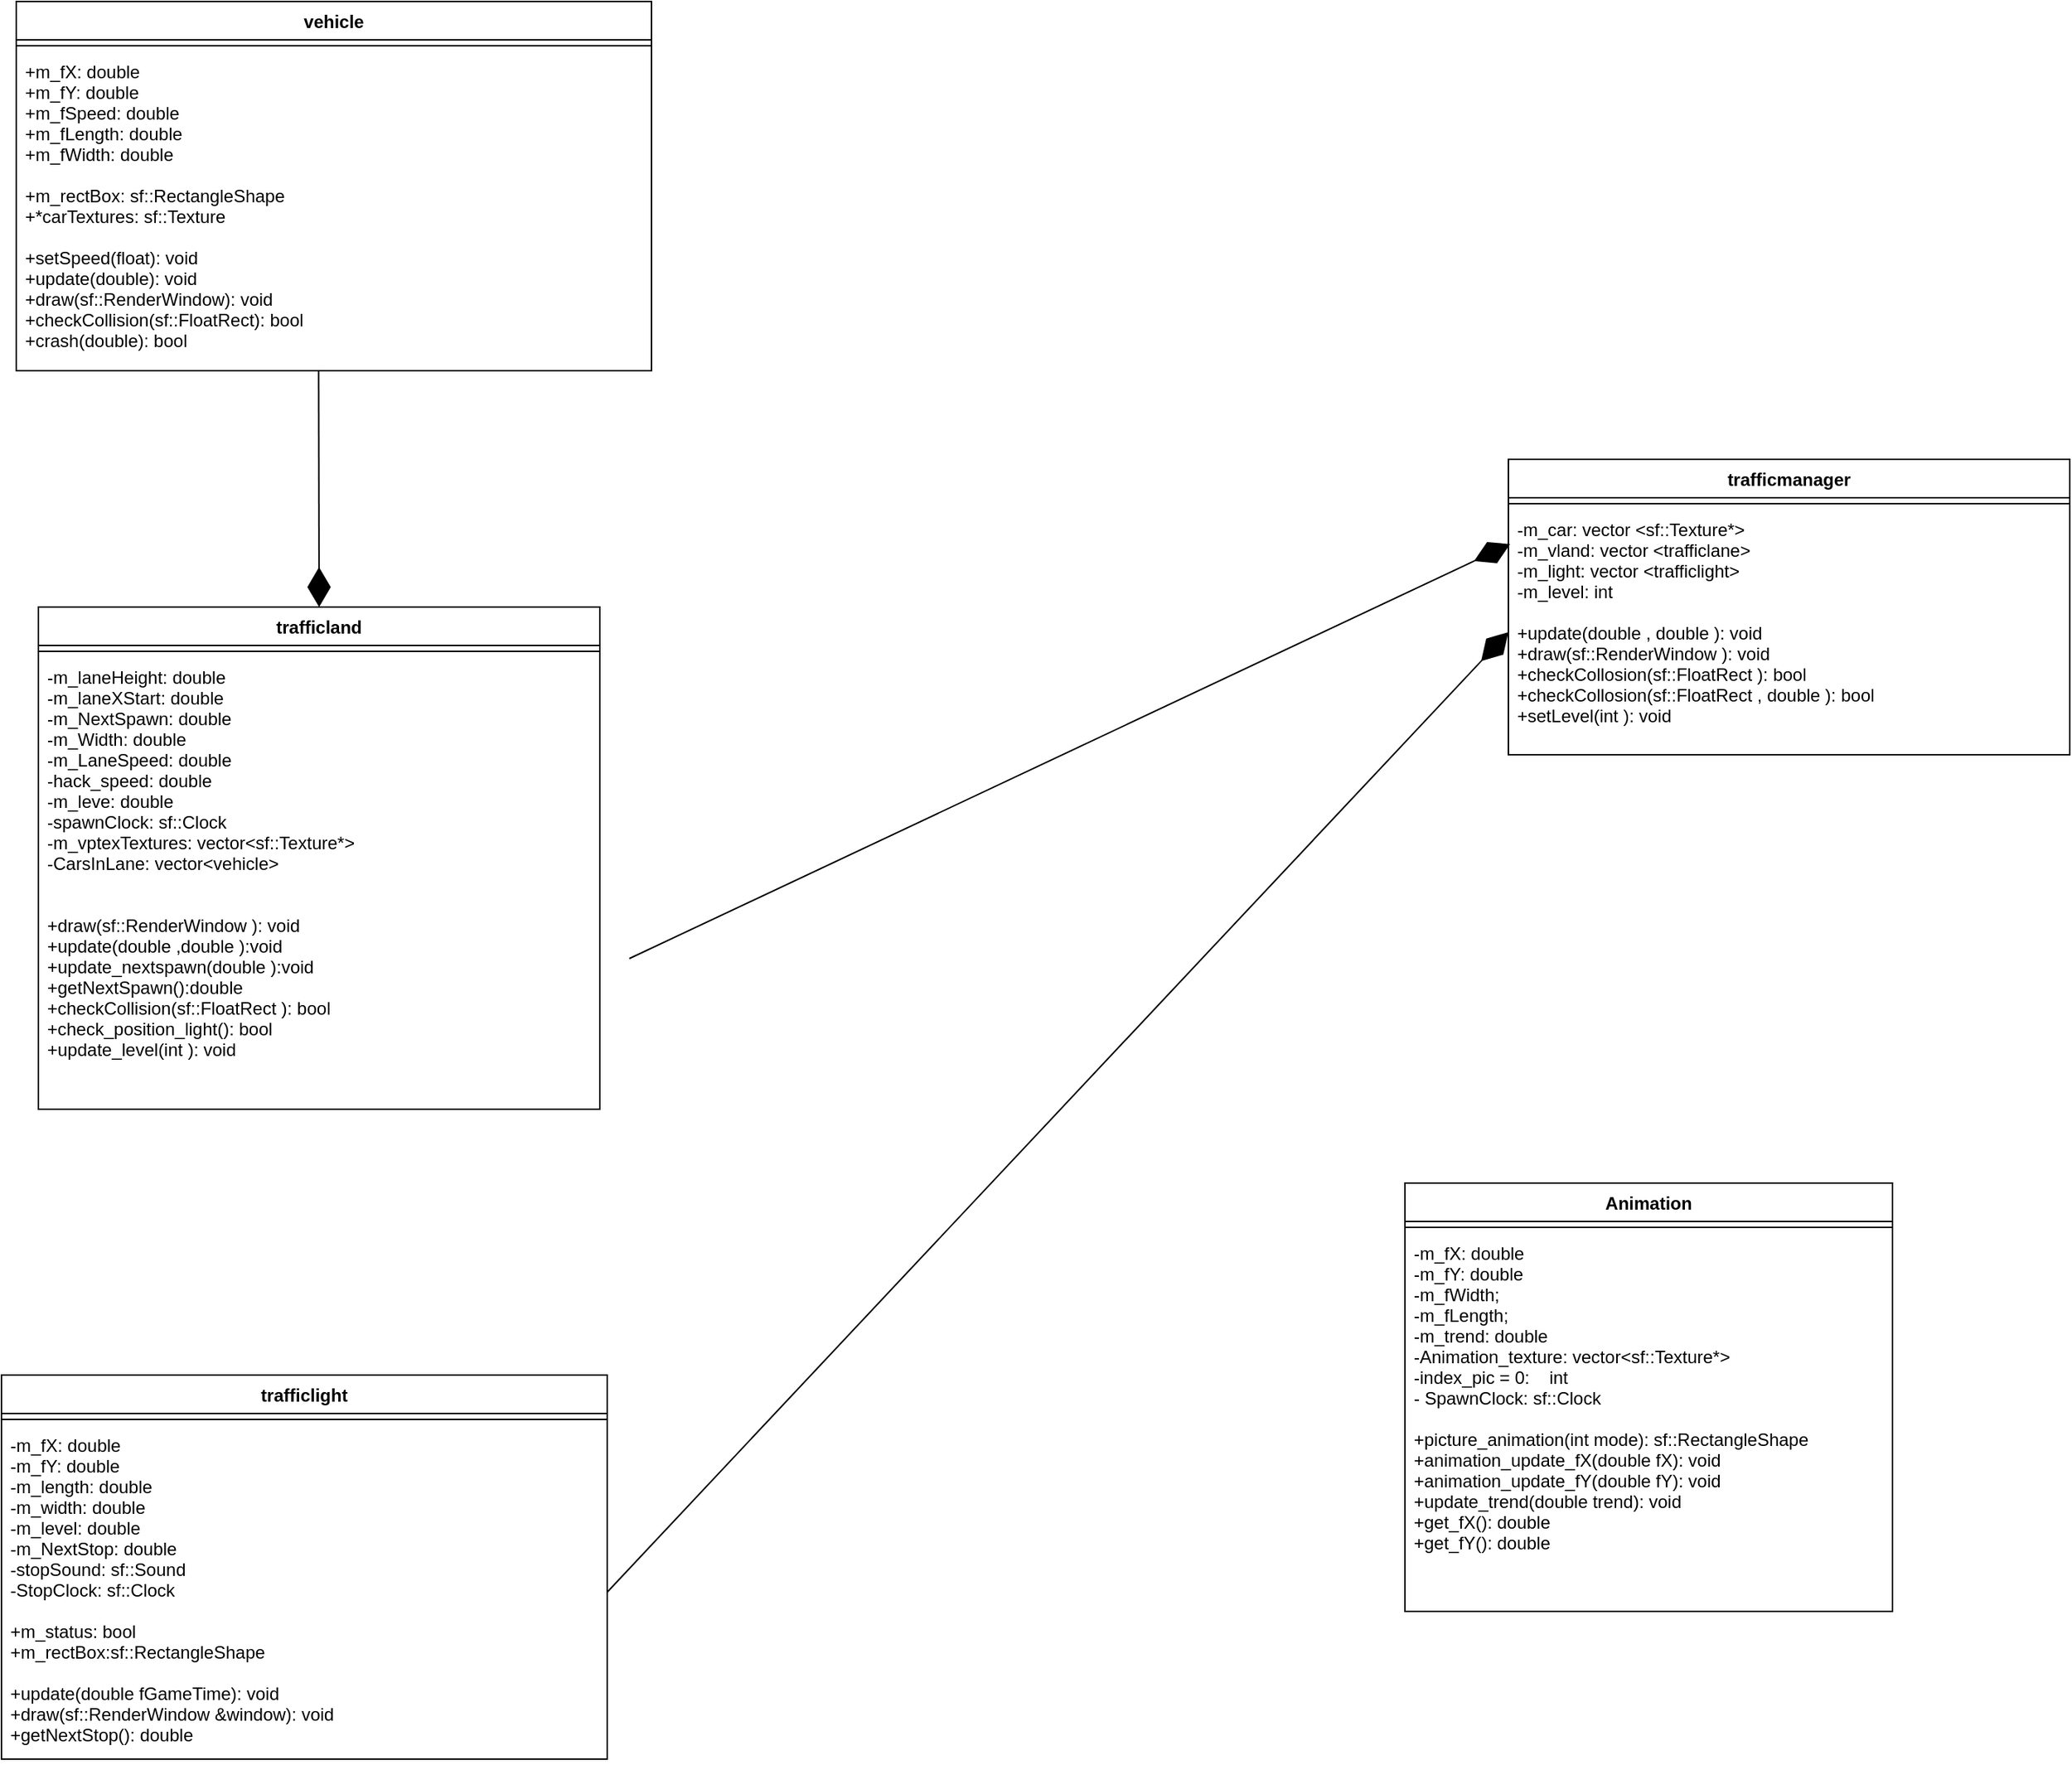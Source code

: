 <mxfile version="13.6.10" type="device"><diagram id="sVY4Dj6FHKgKnwTrYVzO" name="Page-1"><mxGraphModel dx="1888" dy="1675" grid="1" gridSize="10" guides="1" tooltips="1" connect="1" arrows="1" fold="1" page="1" pageScale="1" pageWidth="850" pageHeight="1100" math="0" shadow="0"><root><mxCell id="0"/><mxCell id="1" parent="0"/><mxCell id="4aHIQNort9aY9trP6_XR-9" value="vehicle" style="swimlane;fontStyle=1;align=center;verticalAlign=top;childLayout=stackLayout;horizontal=1;startSize=26;horizontalStack=0;resizeParent=1;resizeParentMax=0;resizeLast=0;collapsible=1;marginBottom=0;" parent="1" vertex="1"><mxGeometry x="-650" y="-550" width="430" height="250" as="geometry"/></mxCell><mxCell id="4aHIQNort9aY9trP6_XR-11" value="" style="line;strokeWidth=1;fillColor=none;align=left;verticalAlign=middle;spacingTop=-1;spacingLeft=3;spacingRight=3;rotatable=0;labelPosition=right;points=[];portConstraint=eastwest;" parent="4aHIQNort9aY9trP6_XR-9" vertex="1"><mxGeometry y="26" width="430" height="8" as="geometry"/></mxCell><mxCell id="4aHIQNort9aY9trP6_XR-10" value="+m_fX: double &#10;+m_fY: double &#10;+m_fSpeed: double &#10;+m_fLength: double &#10;+m_fWidth: double &#10;&#10;+m_rectBox: sf::RectangleShape &#10;+*carTextures: sf::Texture &#10;&#10;+setSpeed(float): void &#10;+update(double): void &#10;+draw(sf::RenderWindow): void &#10;+checkCollision(sf::FloatRect): bool &#10;+crash(double): bool &#10;" style="text;strokeColor=none;fillColor=none;align=left;verticalAlign=top;spacingLeft=4;spacingRight=4;overflow=hidden;rotatable=0;points=[[0,0.5],[1,0.5]];portConstraint=eastwest;" parent="4aHIQNort9aY9trP6_XR-9" vertex="1"><mxGeometry y="34" width="430" height="216" as="geometry"/></mxCell><mxCell id="4aHIQNort9aY9trP6_XR-13" value="trafficmanager" style="swimlane;fontStyle=1;align=center;verticalAlign=top;childLayout=stackLayout;horizontal=1;startSize=26;horizontalStack=0;resizeParent=1;resizeParentMax=0;resizeLast=0;collapsible=1;marginBottom=0;" parent="1" vertex="1"><mxGeometry x="360" y="-240" width="380" height="200" as="geometry"/></mxCell><mxCell id="4aHIQNort9aY9trP6_XR-14" value="" style="line;strokeWidth=1;fillColor=none;align=left;verticalAlign=middle;spacingTop=-1;spacingLeft=3;spacingRight=3;rotatable=0;labelPosition=right;points=[];portConstraint=eastwest;" parent="4aHIQNort9aY9trP6_XR-13" vertex="1"><mxGeometry y="26" width="380" height="8" as="geometry"/></mxCell><mxCell id="4aHIQNort9aY9trP6_XR-15" value="-m_car: vector &lt;sf::Texture*&gt; &#10;-m_vland: vector &lt;trafficlane&gt;&#10;-m_light: vector &lt;trafficlight&gt; &#10;-m_level: int &#10;&#10;+update(double , double ): void &#10;+draw(sf::RenderWindow ): void &#10;+checkCollosion(sf::FloatRect ): bool &#10;+checkCollosion(sf::FloatRect , double ): bool &#10;+setLevel(int ): void " style="text;strokeColor=none;fillColor=none;align=left;verticalAlign=top;spacingLeft=4;spacingRight=4;overflow=hidden;rotatable=0;points=[[0,0.5],[1,0.5]];portConstraint=eastwest;" parent="4aHIQNort9aY9trP6_XR-13" vertex="1"><mxGeometry y="34" width="380" height="166" as="geometry"/></mxCell><mxCell id="4aHIQNort9aY9trP6_XR-16" value="trafficlight" style="swimlane;fontStyle=1;align=center;verticalAlign=top;childLayout=stackLayout;horizontal=1;startSize=26;horizontalStack=0;resizeParent=1;resizeParentMax=0;resizeLast=0;collapsible=1;marginBottom=0;" parent="1" vertex="1"><mxGeometry x="-660" y="380" width="410" height="260" as="geometry"/></mxCell><mxCell id="4aHIQNort9aY9trP6_XR-17" value="" style="line;strokeWidth=1;fillColor=none;align=left;verticalAlign=middle;spacingTop=-1;spacingLeft=3;spacingRight=3;rotatable=0;labelPosition=right;points=[];portConstraint=eastwest;" parent="4aHIQNort9aY9trP6_XR-16" vertex="1"><mxGeometry y="26" width="410" height="8" as="geometry"/></mxCell><mxCell id="4aHIQNort9aY9trP6_XR-18" value="-m_fX: double &#10;-m_fY: double &#10;-m_length: double &#10;-m_width: double &#10;-m_level: double &#10;-m_NextStop: double &#10;-stopSound: sf::Sound &#10;-StopClock: sf::Clock &#10;&#10;+m_status: bool &#10;+m_rectBox:sf::RectangleShape &#10;&#10;+update(double fGameTime): void &#10;+draw(sf::RenderWindow &amp;window): void &#10;+getNextStop(): double &#10;" style="text;strokeColor=none;fillColor=none;align=left;verticalAlign=top;spacingLeft=4;spacingRight=4;overflow=hidden;rotatable=0;points=[[0,0.5],[1,0.5]];portConstraint=eastwest;" parent="4aHIQNort9aY9trP6_XR-16" vertex="1"><mxGeometry y="34" width="410" height="226" as="geometry"/></mxCell><mxCell id="4aHIQNort9aY9trP6_XR-19" value="trafficland" style="swimlane;fontStyle=1;align=center;verticalAlign=top;childLayout=stackLayout;horizontal=1;startSize=26;horizontalStack=0;resizeParent=1;resizeParentMax=0;resizeLast=0;collapsible=1;marginBottom=0;" parent="1" vertex="1"><mxGeometry x="-635" y="-140" width="380" height="340" as="geometry"/></mxCell><mxCell id="4aHIQNort9aY9trP6_XR-20" value="" style="line;strokeWidth=1;fillColor=none;align=left;verticalAlign=middle;spacingTop=-1;spacingLeft=3;spacingRight=3;rotatable=0;labelPosition=right;points=[];portConstraint=eastwest;" parent="4aHIQNort9aY9trP6_XR-19" vertex="1"><mxGeometry y="26" width="380" height="8" as="geometry"/></mxCell><mxCell id="4aHIQNort9aY9trP6_XR-21" value="-m_laneHeight: double&#10;-m_laneXStart: double&#10;-m_NextSpawn: double&#10;-m_Width: double&#10;-m_LaneSpeed: double&#10;-hack_speed: double&#10;-m_leve: double &#10;-spawnClock: sf::Clock&#10;-m_vptexTextures: vector&lt;sf::Texture*&gt;&#10;-CarsInLane: vector&lt;vehicle&gt; &#10;&#10;&#10;+draw(sf::RenderWindow ): void &#10;+update(double ,double ):void &#10;+update_nextspawn(double ):void &#10;+getNextSpawn():double&#10;+checkCollision(sf::FloatRect ): bool&#10;+check_position_light(): bool &#10;+update_level(int ): void" style="text;strokeColor=none;fillColor=none;align=left;verticalAlign=top;spacingLeft=4;spacingRight=4;overflow=hidden;rotatable=0;points=[[0,0.5],[1,0.5]];portConstraint=eastwest;" parent="4aHIQNort9aY9trP6_XR-19" vertex="1"><mxGeometry y="34" width="380" height="306" as="geometry"/></mxCell><mxCell id="4aHIQNort9aY9trP6_XR-30" value="Animation" style="swimlane;fontStyle=1;align=center;verticalAlign=top;childLayout=stackLayout;horizontal=1;startSize=26;horizontalStack=0;resizeParent=1;resizeParentMax=0;resizeLast=0;collapsible=1;marginBottom=0;" parent="1" vertex="1"><mxGeometry x="290" y="250" width="330" height="290" as="geometry"/></mxCell><mxCell id="4aHIQNort9aY9trP6_XR-31" value="" style="line;strokeWidth=1;fillColor=none;align=left;verticalAlign=middle;spacingTop=-1;spacingLeft=3;spacingRight=3;rotatable=0;labelPosition=right;points=[];portConstraint=eastwest;" parent="4aHIQNort9aY9trP6_XR-30" vertex="1"><mxGeometry y="26" width="330" height="8" as="geometry"/></mxCell><mxCell id="4aHIQNort9aY9trP6_XR-32" value="-m_fX: double &#10;-m_fY: double &#10;-m_fWidth;&#10;-m_fLength;&#10;-m_trend: double &#10;-Animation_texture: vector&lt;sf::Texture*&gt;&#10;-index_pic = 0:    int &#10;- SpawnClock: sf::Clock&#10;&#10;+picture_animation(int mode): sf::RectangleShape&#10;+animation_update_fX(double fX): void &#10;+animation_update_fY(double fY): void &#10;+update_trend(double trend): void &#10;+get_fX(): double &#10;+get_fY(): double " style="text;strokeColor=none;fillColor=none;align=left;verticalAlign=top;spacingLeft=4;spacingRight=4;overflow=hidden;rotatable=0;points=[[0,0.5],[1,0.5]];portConstraint=eastwest;" parent="4aHIQNort9aY9trP6_XR-30" vertex="1"><mxGeometry y="34" width="330" height="256" as="geometry"/></mxCell><mxCell id="YV8XCutadlm5wvmoyTAS-4" value="" style="endArrow=diamondThin;endFill=1;endSize=24;html=1;entryX=0.5;entryY=0;entryDx=0;entryDy=0;exitX=0.476;exitY=1.002;exitDx=0;exitDy=0;exitPerimeter=0;" edge="1" parent="1" source="4aHIQNort9aY9trP6_XR-10" target="4aHIQNort9aY9trP6_XR-19"><mxGeometry width="160" relative="1" as="geometry"><mxPoint x="-470" y="-260" as="sourcePoint"/><mxPoint x="-310" y="-260" as="targetPoint"/></mxGeometry></mxCell><mxCell id="YV8XCutadlm5wvmoyTAS-6" value="" style="endArrow=diamondThin;endFill=1;endSize=24;html=1;entryX=0;entryY=0.5;entryDx=0;entryDy=0;exitX=1;exitY=0.5;exitDx=0;exitDy=0;" edge="1" parent="1" source="4aHIQNort9aY9trP6_XR-18" target="4aHIQNort9aY9trP6_XR-15"><mxGeometry width="160" relative="1" as="geometry"><mxPoint x="-230" y="520" as="sourcePoint"/><mxPoint x="-70" y="520" as="targetPoint"/></mxGeometry></mxCell><mxCell id="YV8XCutadlm5wvmoyTAS-7" value="" style="endArrow=diamondThin;endFill=1;endSize=24;html=1;entryX=0.003;entryY=0.141;entryDx=0;entryDy=0;entryPerimeter=0;" edge="1" parent="1" target="4aHIQNort9aY9trP6_XR-15"><mxGeometry width="160" relative="1" as="geometry"><mxPoint x="-235" y="98" as="sourcePoint"/><mxPoint x="355" y="-520" as="targetPoint"/></mxGeometry></mxCell></root></mxGraphModel></diagram></mxfile>